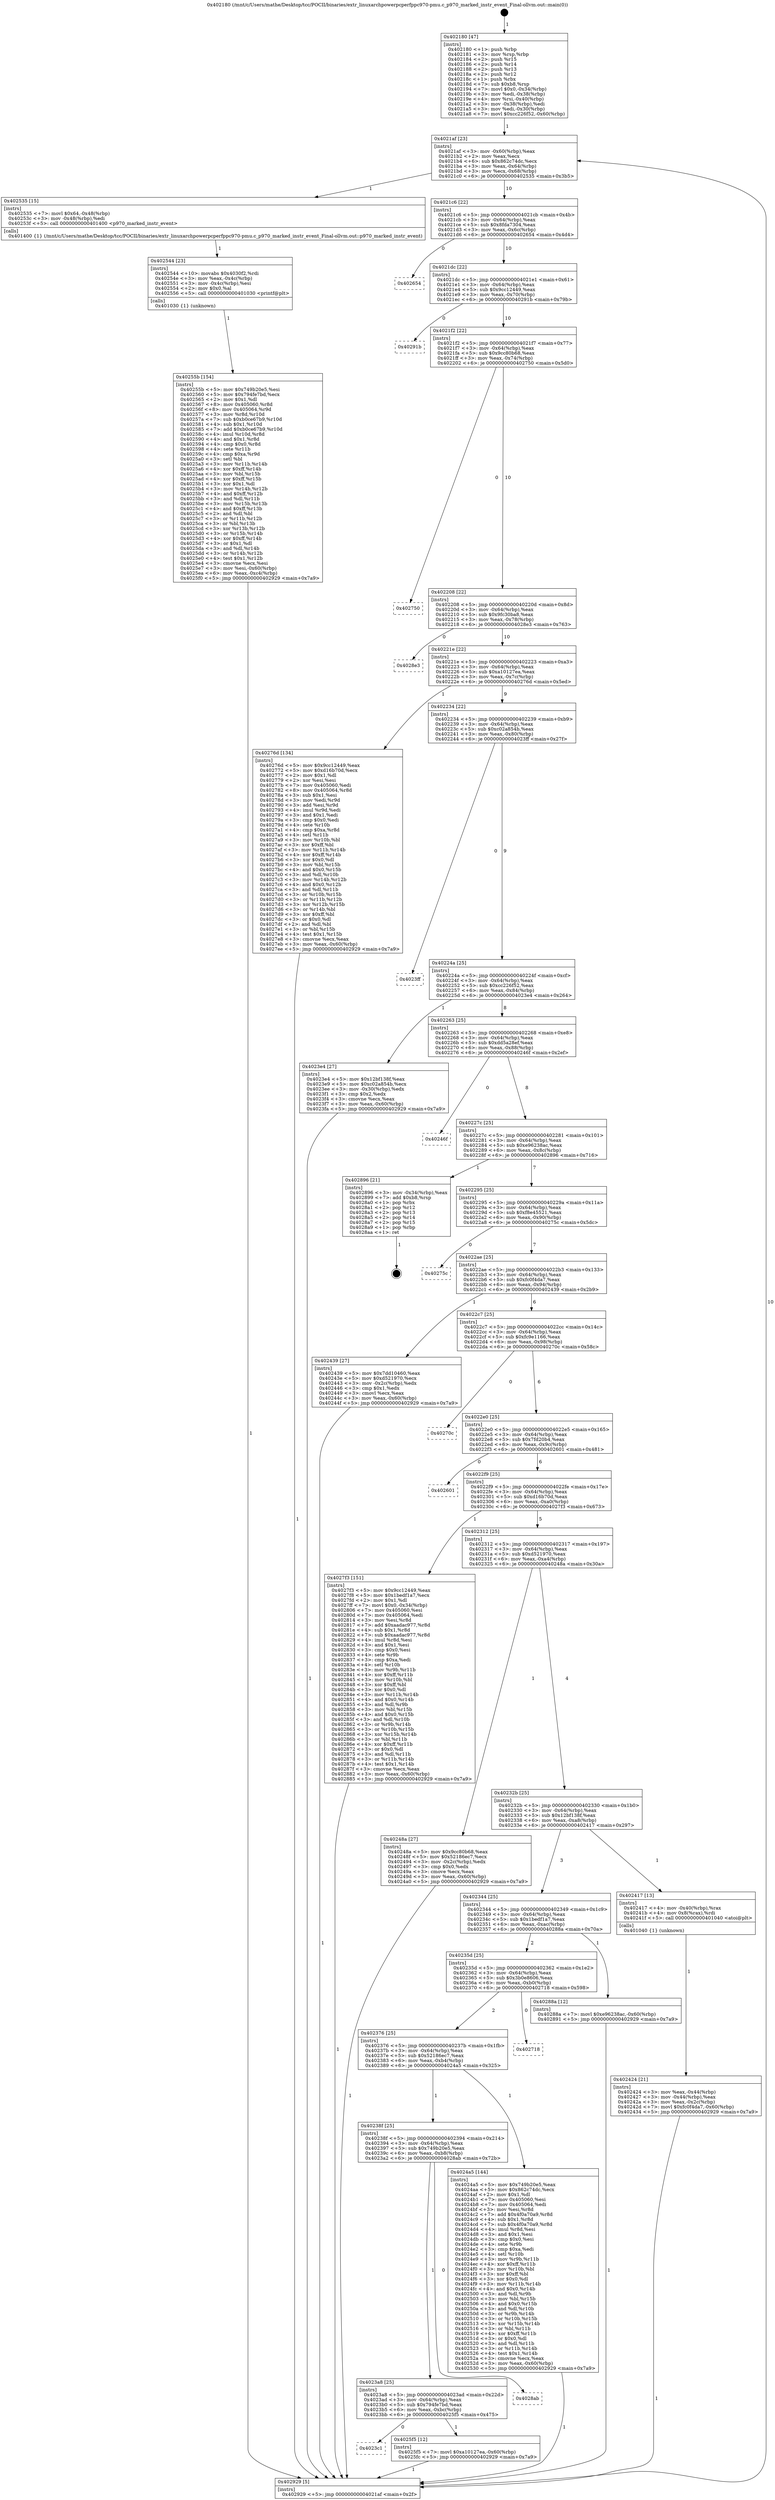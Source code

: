 digraph "0x402180" {
  label = "0x402180 (/mnt/c/Users/mathe/Desktop/tcc/POCII/binaries/extr_linuxarchpowerpcperfppc970-pmu.c_p970_marked_instr_event_Final-ollvm.out::main(0))"
  labelloc = "t"
  node[shape=record]

  Entry [label="",width=0.3,height=0.3,shape=circle,fillcolor=black,style=filled]
  "0x4021af" [label="{
     0x4021af [23]\l
     | [instrs]\l
     &nbsp;&nbsp;0x4021af \<+3\>: mov -0x60(%rbp),%eax\l
     &nbsp;&nbsp;0x4021b2 \<+2\>: mov %eax,%ecx\l
     &nbsp;&nbsp;0x4021b4 \<+6\>: sub $0x862c74dc,%ecx\l
     &nbsp;&nbsp;0x4021ba \<+3\>: mov %eax,-0x64(%rbp)\l
     &nbsp;&nbsp;0x4021bd \<+3\>: mov %ecx,-0x68(%rbp)\l
     &nbsp;&nbsp;0x4021c0 \<+6\>: je 0000000000402535 \<main+0x3b5\>\l
  }"]
  "0x402535" [label="{
     0x402535 [15]\l
     | [instrs]\l
     &nbsp;&nbsp;0x402535 \<+7\>: movl $0x64,-0x48(%rbp)\l
     &nbsp;&nbsp;0x40253c \<+3\>: mov -0x48(%rbp),%edi\l
     &nbsp;&nbsp;0x40253f \<+5\>: call 0000000000401400 \<p970_marked_instr_event\>\l
     | [calls]\l
     &nbsp;&nbsp;0x401400 \{1\} (/mnt/c/Users/mathe/Desktop/tcc/POCII/binaries/extr_linuxarchpowerpcperfppc970-pmu.c_p970_marked_instr_event_Final-ollvm.out::p970_marked_instr_event)\l
  }"]
  "0x4021c6" [label="{
     0x4021c6 [22]\l
     | [instrs]\l
     &nbsp;&nbsp;0x4021c6 \<+5\>: jmp 00000000004021cb \<main+0x4b\>\l
     &nbsp;&nbsp;0x4021cb \<+3\>: mov -0x64(%rbp),%eax\l
     &nbsp;&nbsp;0x4021ce \<+5\>: sub $0x8fda7304,%eax\l
     &nbsp;&nbsp;0x4021d3 \<+3\>: mov %eax,-0x6c(%rbp)\l
     &nbsp;&nbsp;0x4021d6 \<+6\>: je 0000000000402654 \<main+0x4d4\>\l
  }"]
  Exit [label="",width=0.3,height=0.3,shape=circle,fillcolor=black,style=filled,peripheries=2]
  "0x402654" [label="{
     0x402654\l
  }", style=dashed]
  "0x4021dc" [label="{
     0x4021dc [22]\l
     | [instrs]\l
     &nbsp;&nbsp;0x4021dc \<+5\>: jmp 00000000004021e1 \<main+0x61\>\l
     &nbsp;&nbsp;0x4021e1 \<+3\>: mov -0x64(%rbp),%eax\l
     &nbsp;&nbsp;0x4021e4 \<+5\>: sub $0x9cc12449,%eax\l
     &nbsp;&nbsp;0x4021e9 \<+3\>: mov %eax,-0x70(%rbp)\l
     &nbsp;&nbsp;0x4021ec \<+6\>: je 000000000040291b \<main+0x79b\>\l
  }"]
  "0x4023c1" [label="{
     0x4023c1\l
  }", style=dashed]
  "0x40291b" [label="{
     0x40291b\l
  }", style=dashed]
  "0x4021f2" [label="{
     0x4021f2 [22]\l
     | [instrs]\l
     &nbsp;&nbsp;0x4021f2 \<+5\>: jmp 00000000004021f7 \<main+0x77\>\l
     &nbsp;&nbsp;0x4021f7 \<+3\>: mov -0x64(%rbp),%eax\l
     &nbsp;&nbsp;0x4021fa \<+5\>: sub $0x9cc80b68,%eax\l
     &nbsp;&nbsp;0x4021ff \<+3\>: mov %eax,-0x74(%rbp)\l
     &nbsp;&nbsp;0x402202 \<+6\>: je 0000000000402750 \<main+0x5d0\>\l
  }"]
  "0x4025f5" [label="{
     0x4025f5 [12]\l
     | [instrs]\l
     &nbsp;&nbsp;0x4025f5 \<+7\>: movl $0xa10127ea,-0x60(%rbp)\l
     &nbsp;&nbsp;0x4025fc \<+5\>: jmp 0000000000402929 \<main+0x7a9\>\l
  }"]
  "0x402750" [label="{
     0x402750\l
  }", style=dashed]
  "0x402208" [label="{
     0x402208 [22]\l
     | [instrs]\l
     &nbsp;&nbsp;0x402208 \<+5\>: jmp 000000000040220d \<main+0x8d\>\l
     &nbsp;&nbsp;0x40220d \<+3\>: mov -0x64(%rbp),%eax\l
     &nbsp;&nbsp;0x402210 \<+5\>: sub $0x9fc30ba8,%eax\l
     &nbsp;&nbsp;0x402215 \<+3\>: mov %eax,-0x78(%rbp)\l
     &nbsp;&nbsp;0x402218 \<+6\>: je 00000000004028e3 \<main+0x763\>\l
  }"]
  "0x4023a8" [label="{
     0x4023a8 [25]\l
     | [instrs]\l
     &nbsp;&nbsp;0x4023a8 \<+5\>: jmp 00000000004023ad \<main+0x22d\>\l
     &nbsp;&nbsp;0x4023ad \<+3\>: mov -0x64(%rbp),%eax\l
     &nbsp;&nbsp;0x4023b0 \<+5\>: sub $0x794fe7bd,%eax\l
     &nbsp;&nbsp;0x4023b5 \<+6\>: mov %eax,-0xbc(%rbp)\l
     &nbsp;&nbsp;0x4023bb \<+6\>: je 00000000004025f5 \<main+0x475\>\l
  }"]
  "0x4028e3" [label="{
     0x4028e3\l
  }", style=dashed]
  "0x40221e" [label="{
     0x40221e [22]\l
     | [instrs]\l
     &nbsp;&nbsp;0x40221e \<+5\>: jmp 0000000000402223 \<main+0xa3\>\l
     &nbsp;&nbsp;0x402223 \<+3\>: mov -0x64(%rbp),%eax\l
     &nbsp;&nbsp;0x402226 \<+5\>: sub $0xa10127ea,%eax\l
     &nbsp;&nbsp;0x40222b \<+3\>: mov %eax,-0x7c(%rbp)\l
     &nbsp;&nbsp;0x40222e \<+6\>: je 000000000040276d \<main+0x5ed\>\l
  }"]
  "0x4028ab" [label="{
     0x4028ab\l
  }", style=dashed]
  "0x40276d" [label="{
     0x40276d [134]\l
     | [instrs]\l
     &nbsp;&nbsp;0x40276d \<+5\>: mov $0x9cc12449,%eax\l
     &nbsp;&nbsp;0x402772 \<+5\>: mov $0xd16b70d,%ecx\l
     &nbsp;&nbsp;0x402777 \<+2\>: mov $0x1,%dl\l
     &nbsp;&nbsp;0x402779 \<+2\>: xor %esi,%esi\l
     &nbsp;&nbsp;0x40277b \<+7\>: mov 0x405060,%edi\l
     &nbsp;&nbsp;0x402782 \<+8\>: mov 0x405064,%r8d\l
     &nbsp;&nbsp;0x40278a \<+3\>: sub $0x1,%esi\l
     &nbsp;&nbsp;0x40278d \<+3\>: mov %edi,%r9d\l
     &nbsp;&nbsp;0x402790 \<+3\>: add %esi,%r9d\l
     &nbsp;&nbsp;0x402793 \<+4\>: imul %r9d,%edi\l
     &nbsp;&nbsp;0x402797 \<+3\>: and $0x1,%edi\l
     &nbsp;&nbsp;0x40279a \<+3\>: cmp $0x0,%edi\l
     &nbsp;&nbsp;0x40279d \<+4\>: sete %r10b\l
     &nbsp;&nbsp;0x4027a1 \<+4\>: cmp $0xa,%r8d\l
     &nbsp;&nbsp;0x4027a5 \<+4\>: setl %r11b\l
     &nbsp;&nbsp;0x4027a9 \<+3\>: mov %r10b,%bl\l
     &nbsp;&nbsp;0x4027ac \<+3\>: xor $0xff,%bl\l
     &nbsp;&nbsp;0x4027af \<+3\>: mov %r11b,%r14b\l
     &nbsp;&nbsp;0x4027b2 \<+4\>: xor $0xff,%r14b\l
     &nbsp;&nbsp;0x4027b6 \<+3\>: xor $0x0,%dl\l
     &nbsp;&nbsp;0x4027b9 \<+3\>: mov %bl,%r15b\l
     &nbsp;&nbsp;0x4027bc \<+4\>: and $0x0,%r15b\l
     &nbsp;&nbsp;0x4027c0 \<+3\>: and %dl,%r10b\l
     &nbsp;&nbsp;0x4027c3 \<+3\>: mov %r14b,%r12b\l
     &nbsp;&nbsp;0x4027c6 \<+4\>: and $0x0,%r12b\l
     &nbsp;&nbsp;0x4027ca \<+3\>: and %dl,%r11b\l
     &nbsp;&nbsp;0x4027cd \<+3\>: or %r10b,%r15b\l
     &nbsp;&nbsp;0x4027d0 \<+3\>: or %r11b,%r12b\l
     &nbsp;&nbsp;0x4027d3 \<+3\>: xor %r12b,%r15b\l
     &nbsp;&nbsp;0x4027d6 \<+3\>: or %r14b,%bl\l
     &nbsp;&nbsp;0x4027d9 \<+3\>: xor $0xff,%bl\l
     &nbsp;&nbsp;0x4027dc \<+3\>: or $0x0,%dl\l
     &nbsp;&nbsp;0x4027df \<+2\>: and %dl,%bl\l
     &nbsp;&nbsp;0x4027e1 \<+3\>: or %bl,%r15b\l
     &nbsp;&nbsp;0x4027e4 \<+4\>: test $0x1,%r15b\l
     &nbsp;&nbsp;0x4027e8 \<+3\>: cmovne %ecx,%eax\l
     &nbsp;&nbsp;0x4027eb \<+3\>: mov %eax,-0x60(%rbp)\l
     &nbsp;&nbsp;0x4027ee \<+5\>: jmp 0000000000402929 \<main+0x7a9\>\l
  }"]
  "0x402234" [label="{
     0x402234 [22]\l
     | [instrs]\l
     &nbsp;&nbsp;0x402234 \<+5\>: jmp 0000000000402239 \<main+0xb9\>\l
     &nbsp;&nbsp;0x402239 \<+3\>: mov -0x64(%rbp),%eax\l
     &nbsp;&nbsp;0x40223c \<+5\>: sub $0xc02a854b,%eax\l
     &nbsp;&nbsp;0x402241 \<+3\>: mov %eax,-0x80(%rbp)\l
     &nbsp;&nbsp;0x402244 \<+6\>: je 00000000004023ff \<main+0x27f\>\l
  }"]
  "0x40255b" [label="{
     0x40255b [154]\l
     | [instrs]\l
     &nbsp;&nbsp;0x40255b \<+5\>: mov $0x749b20e5,%esi\l
     &nbsp;&nbsp;0x402560 \<+5\>: mov $0x794fe7bd,%ecx\l
     &nbsp;&nbsp;0x402565 \<+2\>: mov $0x1,%dl\l
     &nbsp;&nbsp;0x402567 \<+8\>: mov 0x405060,%r8d\l
     &nbsp;&nbsp;0x40256f \<+8\>: mov 0x405064,%r9d\l
     &nbsp;&nbsp;0x402577 \<+3\>: mov %r8d,%r10d\l
     &nbsp;&nbsp;0x40257a \<+7\>: sub $0xb0ce67b9,%r10d\l
     &nbsp;&nbsp;0x402581 \<+4\>: sub $0x1,%r10d\l
     &nbsp;&nbsp;0x402585 \<+7\>: add $0xb0ce67b9,%r10d\l
     &nbsp;&nbsp;0x40258c \<+4\>: imul %r10d,%r8d\l
     &nbsp;&nbsp;0x402590 \<+4\>: and $0x1,%r8d\l
     &nbsp;&nbsp;0x402594 \<+4\>: cmp $0x0,%r8d\l
     &nbsp;&nbsp;0x402598 \<+4\>: sete %r11b\l
     &nbsp;&nbsp;0x40259c \<+4\>: cmp $0xa,%r9d\l
     &nbsp;&nbsp;0x4025a0 \<+3\>: setl %bl\l
     &nbsp;&nbsp;0x4025a3 \<+3\>: mov %r11b,%r14b\l
     &nbsp;&nbsp;0x4025a6 \<+4\>: xor $0xff,%r14b\l
     &nbsp;&nbsp;0x4025aa \<+3\>: mov %bl,%r15b\l
     &nbsp;&nbsp;0x4025ad \<+4\>: xor $0xff,%r15b\l
     &nbsp;&nbsp;0x4025b1 \<+3\>: xor $0x1,%dl\l
     &nbsp;&nbsp;0x4025b4 \<+3\>: mov %r14b,%r12b\l
     &nbsp;&nbsp;0x4025b7 \<+4\>: and $0xff,%r12b\l
     &nbsp;&nbsp;0x4025bb \<+3\>: and %dl,%r11b\l
     &nbsp;&nbsp;0x4025be \<+3\>: mov %r15b,%r13b\l
     &nbsp;&nbsp;0x4025c1 \<+4\>: and $0xff,%r13b\l
     &nbsp;&nbsp;0x4025c5 \<+2\>: and %dl,%bl\l
     &nbsp;&nbsp;0x4025c7 \<+3\>: or %r11b,%r12b\l
     &nbsp;&nbsp;0x4025ca \<+3\>: or %bl,%r13b\l
     &nbsp;&nbsp;0x4025cd \<+3\>: xor %r13b,%r12b\l
     &nbsp;&nbsp;0x4025d0 \<+3\>: or %r15b,%r14b\l
     &nbsp;&nbsp;0x4025d3 \<+4\>: xor $0xff,%r14b\l
     &nbsp;&nbsp;0x4025d7 \<+3\>: or $0x1,%dl\l
     &nbsp;&nbsp;0x4025da \<+3\>: and %dl,%r14b\l
     &nbsp;&nbsp;0x4025dd \<+3\>: or %r14b,%r12b\l
     &nbsp;&nbsp;0x4025e0 \<+4\>: test $0x1,%r12b\l
     &nbsp;&nbsp;0x4025e4 \<+3\>: cmovne %ecx,%esi\l
     &nbsp;&nbsp;0x4025e7 \<+3\>: mov %esi,-0x60(%rbp)\l
     &nbsp;&nbsp;0x4025ea \<+6\>: mov %eax,-0xc4(%rbp)\l
     &nbsp;&nbsp;0x4025f0 \<+5\>: jmp 0000000000402929 \<main+0x7a9\>\l
  }"]
  "0x4023ff" [label="{
     0x4023ff\l
  }", style=dashed]
  "0x40224a" [label="{
     0x40224a [25]\l
     | [instrs]\l
     &nbsp;&nbsp;0x40224a \<+5\>: jmp 000000000040224f \<main+0xcf\>\l
     &nbsp;&nbsp;0x40224f \<+3\>: mov -0x64(%rbp),%eax\l
     &nbsp;&nbsp;0x402252 \<+5\>: sub $0xcc226f52,%eax\l
     &nbsp;&nbsp;0x402257 \<+6\>: mov %eax,-0x84(%rbp)\l
     &nbsp;&nbsp;0x40225d \<+6\>: je 00000000004023e4 \<main+0x264\>\l
  }"]
  "0x402544" [label="{
     0x402544 [23]\l
     | [instrs]\l
     &nbsp;&nbsp;0x402544 \<+10\>: movabs $0x4030f2,%rdi\l
     &nbsp;&nbsp;0x40254e \<+3\>: mov %eax,-0x4c(%rbp)\l
     &nbsp;&nbsp;0x402551 \<+3\>: mov -0x4c(%rbp),%esi\l
     &nbsp;&nbsp;0x402554 \<+2\>: mov $0x0,%al\l
     &nbsp;&nbsp;0x402556 \<+5\>: call 0000000000401030 \<printf@plt\>\l
     | [calls]\l
     &nbsp;&nbsp;0x401030 \{1\} (unknown)\l
  }"]
  "0x4023e4" [label="{
     0x4023e4 [27]\l
     | [instrs]\l
     &nbsp;&nbsp;0x4023e4 \<+5\>: mov $0x12bf138f,%eax\l
     &nbsp;&nbsp;0x4023e9 \<+5\>: mov $0xc02a854b,%ecx\l
     &nbsp;&nbsp;0x4023ee \<+3\>: mov -0x30(%rbp),%edx\l
     &nbsp;&nbsp;0x4023f1 \<+3\>: cmp $0x2,%edx\l
     &nbsp;&nbsp;0x4023f4 \<+3\>: cmovne %ecx,%eax\l
     &nbsp;&nbsp;0x4023f7 \<+3\>: mov %eax,-0x60(%rbp)\l
     &nbsp;&nbsp;0x4023fa \<+5\>: jmp 0000000000402929 \<main+0x7a9\>\l
  }"]
  "0x402263" [label="{
     0x402263 [25]\l
     | [instrs]\l
     &nbsp;&nbsp;0x402263 \<+5\>: jmp 0000000000402268 \<main+0xe8\>\l
     &nbsp;&nbsp;0x402268 \<+3\>: mov -0x64(%rbp),%eax\l
     &nbsp;&nbsp;0x40226b \<+5\>: sub $0xdd5a28ef,%eax\l
     &nbsp;&nbsp;0x402270 \<+6\>: mov %eax,-0x88(%rbp)\l
     &nbsp;&nbsp;0x402276 \<+6\>: je 000000000040246f \<main+0x2ef\>\l
  }"]
  "0x402929" [label="{
     0x402929 [5]\l
     | [instrs]\l
     &nbsp;&nbsp;0x402929 \<+5\>: jmp 00000000004021af \<main+0x2f\>\l
  }"]
  "0x402180" [label="{
     0x402180 [47]\l
     | [instrs]\l
     &nbsp;&nbsp;0x402180 \<+1\>: push %rbp\l
     &nbsp;&nbsp;0x402181 \<+3\>: mov %rsp,%rbp\l
     &nbsp;&nbsp;0x402184 \<+2\>: push %r15\l
     &nbsp;&nbsp;0x402186 \<+2\>: push %r14\l
     &nbsp;&nbsp;0x402188 \<+2\>: push %r13\l
     &nbsp;&nbsp;0x40218a \<+2\>: push %r12\l
     &nbsp;&nbsp;0x40218c \<+1\>: push %rbx\l
     &nbsp;&nbsp;0x40218d \<+7\>: sub $0xb8,%rsp\l
     &nbsp;&nbsp;0x402194 \<+7\>: movl $0x0,-0x34(%rbp)\l
     &nbsp;&nbsp;0x40219b \<+3\>: mov %edi,-0x38(%rbp)\l
     &nbsp;&nbsp;0x40219e \<+4\>: mov %rsi,-0x40(%rbp)\l
     &nbsp;&nbsp;0x4021a2 \<+3\>: mov -0x38(%rbp),%edi\l
     &nbsp;&nbsp;0x4021a5 \<+3\>: mov %edi,-0x30(%rbp)\l
     &nbsp;&nbsp;0x4021a8 \<+7\>: movl $0xcc226f52,-0x60(%rbp)\l
  }"]
  "0x40238f" [label="{
     0x40238f [25]\l
     | [instrs]\l
     &nbsp;&nbsp;0x40238f \<+5\>: jmp 0000000000402394 \<main+0x214\>\l
     &nbsp;&nbsp;0x402394 \<+3\>: mov -0x64(%rbp),%eax\l
     &nbsp;&nbsp;0x402397 \<+5\>: sub $0x749b20e5,%eax\l
     &nbsp;&nbsp;0x40239c \<+6\>: mov %eax,-0xb8(%rbp)\l
     &nbsp;&nbsp;0x4023a2 \<+6\>: je 00000000004028ab \<main+0x72b\>\l
  }"]
  "0x40246f" [label="{
     0x40246f\l
  }", style=dashed]
  "0x40227c" [label="{
     0x40227c [25]\l
     | [instrs]\l
     &nbsp;&nbsp;0x40227c \<+5\>: jmp 0000000000402281 \<main+0x101\>\l
     &nbsp;&nbsp;0x402281 \<+3\>: mov -0x64(%rbp),%eax\l
     &nbsp;&nbsp;0x402284 \<+5\>: sub $0xe96238ac,%eax\l
     &nbsp;&nbsp;0x402289 \<+6\>: mov %eax,-0x8c(%rbp)\l
     &nbsp;&nbsp;0x40228f \<+6\>: je 0000000000402896 \<main+0x716\>\l
  }"]
  "0x4024a5" [label="{
     0x4024a5 [144]\l
     | [instrs]\l
     &nbsp;&nbsp;0x4024a5 \<+5\>: mov $0x749b20e5,%eax\l
     &nbsp;&nbsp;0x4024aa \<+5\>: mov $0x862c74dc,%ecx\l
     &nbsp;&nbsp;0x4024af \<+2\>: mov $0x1,%dl\l
     &nbsp;&nbsp;0x4024b1 \<+7\>: mov 0x405060,%esi\l
     &nbsp;&nbsp;0x4024b8 \<+7\>: mov 0x405064,%edi\l
     &nbsp;&nbsp;0x4024bf \<+3\>: mov %esi,%r8d\l
     &nbsp;&nbsp;0x4024c2 \<+7\>: add $0x4f0a70a9,%r8d\l
     &nbsp;&nbsp;0x4024c9 \<+4\>: sub $0x1,%r8d\l
     &nbsp;&nbsp;0x4024cd \<+7\>: sub $0x4f0a70a9,%r8d\l
     &nbsp;&nbsp;0x4024d4 \<+4\>: imul %r8d,%esi\l
     &nbsp;&nbsp;0x4024d8 \<+3\>: and $0x1,%esi\l
     &nbsp;&nbsp;0x4024db \<+3\>: cmp $0x0,%esi\l
     &nbsp;&nbsp;0x4024de \<+4\>: sete %r9b\l
     &nbsp;&nbsp;0x4024e2 \<+3\>: cmp $0xa,%edi\l
     &nbsp;&nbsp;0x4024e5 \<+4\>: setl %r10b\l
     &nbsp;&nbsp;0x4024e9 \<+3\>: mov %r9b,%r11b\l
     &nbsp;&nbsp;0x4024ec \<+4\>: xor $0xff,%r11b\l
     &nbsp;&nbsp;0x4024f0 \<+3\>: mov %r10b,%bl\l
     &nbsp;&nbsp;0x4024f3 \<+3\>: xor $0xff,%bl\l
     &nbsp;&nbsp;0x4024f6 \<+3\>: xor $0x0,%dl\l
     &nbsp;&nbsp;0x4024f9 \<+3\>: mov %r11b,%r14b\l
     &nbsp;&nbsp;0x4024fc \<+4\>: and $0x0,%r14b\l
     &nbsp;&nbsp;0x402500 \<+3\>: and %dl,%r9b\l
     &nbsp;&nbsp;0x402503 \<+3\>: mov %bl,%r15b\l
     &nbsp;&nbsp;0x402506 \<+4\>: and $0x0,%r15b\l
     &nbsp;&nbsp;0x40250a \<+3\>: and %dl,%r10b\l
     &nbsp;&nbsp;0x40250d \<+3\>: or %r9b,%r14b\l
     &nbsp;&nbsp;0x402510 \<+3\>: or %r10b,%r15b\l
     &nbsp;&nbsp;0x402513 \<+3\>: xor %r15b,%r14b\l
     &nbsp;&nbsp;0x402516 \<+3\>: or %bl,%r11b\l
     &nbsp;&nbsp;0x402519 \<+4\>: xor $0xff,%r11b\l
     &nbsp;&nbsp;0x40251d \<+3\>: or $0x0,%dl\l
     &nbsp;&nbsp;0x402520 \<+3\>: and %dl,%r11b\l
     &nbsp;&nbsp;0x402523 \<+3\>: or %r11b,%r14b\l
     &nbsp;&nbsp;0x402526 \<+4\>: test $0x1,%r14b\l
     &nbsp;&nbsp;0x40252a \<+3\>: cmovne %ecx,%eax\l
     &nbsp;&nbsp;0x40252d \<+3\>: mov %eax,-0x60(%rbp)\l
     &nbsp;&nbsp;0x402530 \<+5\>: jmp 0000000000402929 \<main+0x7a9\>\l
  }"]
  "0x402896" [label="{
     0x402896 [21]\l
     | [instrs]\l
     &nbsp;&nbsp;0x402896 \<+3\>: mov -0x34(%rbp),%eax\l
     &nbsp;&nbsp;0x402899 \<+7\>: add $0xb8,%rsp\l
     &nbsp;&nbsp;0x4028a0 \<+1\>: pop %rbx\l
     &nbsp;&nbsp;0x4028a1 \<+2\>: pop %r12\l
     &nbsp;&nbsp;0x4028a3 \<+2\>: pop %r13\l
     &nbsp;&nbsp;0x4028a5 \<+2\>: pop %r14\l
     &nbsp;&nbsp;0x4028a7 \<+2\>: pop %r15\l
     &nbsp;&nbsp;0x4028a9 \<+1\>: pop %rbp\l
     &nbsp;&nbsp;0x4028aa \<+1\>: ret\l
  }"]
  "0x402295" [label="{
     0x402295 [25]\l
     | [instrs]\l
     &nbsp;&nbsp;0x402295 \<+5\>: jmp 000000000040229a \<main+0x11a\>\l
     &nbsp;&nbsp;0x40229a \<+3\>: mov -0x64(%rbp),%eax\l
     &nbsp;&nbsp;0x40229d \<+5\>: sub $0xf8e45521,%eax\l
     &nbsp;&nbsp;0x4022a2 \<+6\>: mov %eax,-0x90(%rbp)\l
     &nbsp;&nbsp;0x4022a8 \<+6\>: je 000000000040275c \<main+0x5dc\>\l
  }"]
  "0x402376" [label="{
     0x402376 [25]\l
     | [instrs]\l
     &nbsp;&nbsp;0x402376 \<+5\>: jmp 000000000040237b \<main+0x1fb\>\l
     &nbsp;&nbsp;0x40237b \<+3\>: mov -0x64(%rbp),%eax\l
     &nbsp;&nbsp;0x40237e \<+5\>: sub $0x52186ec7,%eax\l
     &nbsp;&nbsp;0x402383 \<+6\>: mov %eax,-0xb4(%rbp)\l
     &nbsp;&nbsp;0x402389 \<+6\>: je 00000000004024a5 \<main+0x325\>\l
  }"]
  "0x40275c" [label="{
     0x40275c\l
  }", style=dashed]
  "0x4022ae" [label="{
     0x4022ae [25]\l
     | [instrs]\l
     &nbsp;&nbsp;0x4022ae \<+5\>: jmp 00000000004022b3 \<main+0x133\>\l
     &nbsp;&nbsp;0x4022b3 \<+3\>: mov -0x64(%rbp),%eax\l
     &nbsp;&nbsp;0x4022b6 \<+5\>: sub $0xfc0f4da7,%eax\l
     &nbsp;&nbsp;0x4022bb \<+6\>: mov %eax,-0x94(%rbp)\l
     &nbsp;&nbsp;0x4022c1 \<+6\>: je 0000000000402439 \<main+0x2b9\>\l
  }"]
  "0x402718" [label="{
     0x402718\l
  }", style=dashed]
  "0x402439" [label="{
     0x402439 [27]\l
     | [instrs]\l
     &nbsp;&nbsp;0x402439 \<+5\>: mov $0x7dd10460,%eax\l
     &nbsp;&nbsp;0x40243e \<+5\>: mov $0xd521970,%ecx\l
     &nbsp;&nbsp;0x402443 \<+3\>: mov -0x2c(%rbp),%edx\l
     &nbsp;&nbsp;0x402446 \<+3\>: cmp $0x1,%edx\l
     &nbsp;&nbsp;0x402449 \<+3\>: cmovl %ecx,%eax\l
     &nbsp;&nbsp;0x40244c \<+3\>: mov %eax,-0x60(%rbp)\l
     &nbsp;&nbsp;0x40244f \<+5\>: jmp 0000000000402929 \<main+0x7a9\>\l
  }"]
  "0x4022c7" [label="{
     0x4022c7 [25]\l
     | [instrs]\l
     &nbsp;&nbsp;0x4022c7 \<+5\>: jmp 00000000004022cc \<main+0x14c\>\l
     &nbsp;&nbsp;0x4022cc \<+3\>: mov -0x64(%rbp),%eax\l
     &nbsp;&nbsp;0x4022cf \<+5\>: sub $0xfc9e1166,%eax\l
     &nbsp;&nbsp;0x4022d4 \<+6\>: mov %eax,-0x98(%rbp)\l
     &nbsp;&nbsp;0x4022da \<+6\>: je 000000000040270c \<main+0x58c\>\l
  }"]
  "0x40235d" [label="{
     0x40235d [25]\l
     | [instrs]\l
     &nbsp;&nbsp;0x40235d \<+5\>: jmp 0000000000402362 \<main+0x1e2\>\l
     &nbsp;&nbsp;0x402362 \<+3\>: mov -0x64(%rbp),%eax\l
     &nbsp;&nbsp;0x402365 \<+5\>: sub $0x3b0e8606,%eax\l
     &nbsp;&nbsp;0x40236a \<+6\>: mov %eax,-0xb0(%rbp)\l
     &nbsp;&nbsp;0x402370 \<+6\>: je 0000000000402718 \<main+0x598\>\l
  }"]
  "0x40270c" [label="{
     0x40270c\l
  }", style=dashed]
  "0x4022e0" [label="{
     0x4022e0 [25]\l
     | [instrs]\l
     &nbsp;&nbsp;0x4022e0 \<+5\>: jmp 00000000004022e5 \<main+0x165\>\l
     &nbsp;&nbsp;0x4022e5 \<+3\>: mov -0x64(%rbp),%eax\l
     &nbsp;&nbsp;0x4022e8 \<+5\>: sub $0x7fd20b4,%eax\l
     &nbsp;&nbsp;0x4022ed \<+6\>: mov %eax,-0x9c(%rbp)\l
     &nbsp;&nbsp;0x4022f3 \<+6\>: je 0000000000402601 \<main+0x481\>\l
  }"]
  "0x40288a" [label="{
     0x40288a [12]\l
     | [instrs]\l
     &nbsp;&nbsp;0x40288a \<+7\>: movl $0xe96238ac,-0x60(%rbp)\l
     &nbsp;&nbsp;0x402891 \<+5\>: jmp 0000000000402929 \<main+0x7a9\>\l
  }"]
  "0x402601" [label="{
     0x402601\l
  }", style=dashed]
  "0x4022f9" [label="{
     0x4022f9 [25]\l
     | [instrs]\l
     &nbsp;&nbsp;0x4022f9 \<+5\>: jmp 00000000004022fe \<main+0x17e\>\l
     &nbsp;&nbsp;0x4022fe \<+3\>: mov -0x64(%rbp),%eax\l
     &nbsp;&nbsp;0x402301 \<+5\>: sub $0xd16b70d,%eax\l
     &nbsp;&nbsp;0x402306 \<+6\>: mov %eax,-0xa0(%rbp)\l
     &nbsp;&nbsp;0x40230c \<+6\>: je 00000000004027f3 \<main+0x673\>\l
  }"]
  "0x402424" [label="{
     0x402424 [21]\l
     | [instrs]\l
     &nbsp;&nbsp;0x402424 \<+3\>: mov %eax,-0x44(%rbp)\l
     &nbsp;&nbsp;0x402427 \<+3\>: mov -0x44(%rbp),%eax\l
     &nbsp;&nbsp;0x40242a \<+3\>: mov %eax,-0x2c(%rbp)\l
     &nbsp;&nbsp;0x40242d \<+7\>: movl $0xfc0f4da7,-0x60(%rbp)\l
     &nbsp;&nbsp;0x402434 \<+5\>: jmp 0000000000402929 \<main+0x7a9\>\l
  }"]
  "0x4027f3" [label="{
     0x4027f3 [151]\l
     | [instrs]\l
     &nbsp;&nbsp;0x4027f3 \<+5\>: mov $0x9cc12449,%eax\l
     &nbsp;&nbsp;0x4027f8 \<+5\>: mov $0x1bedf1a7,%ecx\l
     &nbsp;&nbsp;0x4027fd \<+2\>: mov $0x1,%dl\l
     &nbsp;&nbsp;0x4027ff \<+7\>: movl $0x0,-0x34(%rbp)\l
     &nbsp;&nbsp;0x402806 \<+7\>: mov 0x405060,%esi\l
     &nbsp;&nbsp;0x40280d \<+7\>: mov 0x405064,%edi\l
     &nbsp;&nbsp;0x402814 \<+3\>: mov %esi,%r8d\l
     &nbsp;&nbsp;0x402817 \<+7\>: add $0xaadac977,%r8d\l
     &nbsp;&nbsp;0x40281e \<+4\>: sub $0x1,%r8d\l
     &nbsp;&nbsp;0x402822 \<+7\>: sub $0xaadac977,%r8d\l
     &nbsp;&nbsp;0x402829 \<+4\>: imul %r8d,%esi\l
     &nbsp;&nbsp;0x40282d \<+3\>: and $0x1,%esi\l
     &nbsp;&nbsp;0x402830 \<+3\>: cmp $0x0,%esi\l
     &nbsp;&nbsp;0x402833 \<+4\>: sete %r9b\l
     &nbsp;&nbsp;0x402837 \<+3\>: cmp $0xa,%edi\l
     &nbsp;&nbsp;0x40283a \<+4\>: setl %r10b\l
     &nbsp;&nbsp;0x40283e \<+3\>: mov %r9b,%r11b\l
     &nbsp;&nbsp;0x402841 \<+4\>: xor $0xff,%r11b\l
     &nbsp;&nbsp;0x402845 \<+3\>: mov %r10b,%bl\l
     &nbsp;&nbsp;0x402848 \<+3\>: xor $0xff,%bl\l
     &nbsp;&nbsp;0x40284b \<+3\>: xor $0x0,%dl\l
     &nbsp;&nbsp;0x40284e \<+3\>: mov %r11b,%r14b\l
     &nbsp;&nbsp;0x402851 \<+4\>: and $0x0,%r14b\l
     &nbsp;&nbsp;0x402855 \<+3\>: and %dl,%r9b\l
     &nbsp;&nbsp;0x402858 \<+3\>: mov %bl,%r15b\l
     &nbsp;&nbsp;0x40285b \<+4\>: and $0x0,%r15b\l
     &nbsp;&nbsp;0x40285f \<+3\>: and %dl,%r10b\l
     &nbsp;&nbsp;0x402862 \<+3\>: or %r9b,%r14b\l
     &nbsp;&nbsp;0x402865 \<+3\>: or %r10b,%r15b\l
     &nbsp;&nbsp;0x402868 \<+3\>: xor %r15b,%r14b\l
     &nbsp;&nbsp;0x40286b \<+3\>: or %bl,%r11b\l
     &nbsp;&nbsp;0x40286e \<+4\>: xor $0xff,%r11b\l
     &nbsp;&nbsp;0x402872 \<+3\>: or $0x0,%dl\l
     &nbsp;&nbsp;0x402875 \<+3\>: and %dl,%r11b\l
     &nbsp;&nbsp;0x402878 \<+3\>: or %r11b,%r14b\l
     &nbsp;&nbsp;0x40287b \<+4\>: test $0x1,%r14b\l
     &nbsp;&nbsp;0x40287f \<+3\>: cmovne %ecx,%eax\l
     &nbsp;&nbsp;0x402882 \<+3\>: mov %eax,-0x60(%rbp)\l
     &nbsp;&nbsp;0x402885 \<+5\>: jmp 0000000000402929 \<main+0x7a9\>\l
  }"]
  "0x402312" [label="{
     0x402312 [25]\l
     | [instrs]\l
     &nbsp;&nbsp;0x402312 \<+5\>: jmp 0000000000402317 \<main+0x197\>\l
     &nbsp;&nbsp;0x402317 \<+3\>: mov -0x64(%rbp),%eax\l
     &nbsp;&nbsp;0x40231a \<+5\>: sub $0xd521970,%eax\l
     &nbsp;&nbsp;0x40231f \<+6\>: mov %eax,-0xa4(%rbp)\l
     &nbsp;&nbsp;0x402325 \<+6\>: je 000000000040248a \<main+0x30a\>\l
  }"]
  "0x402344" [label="{
     0x402344 [25]\l
     | [instrs]\l
     &nbsp;&nbsp;0x402344 \<+5\>: jmp 0000000000402349 \<main+0x1c9\>\l
     &nbsp;&nbsp;0x402349 \<+3\>: mov -0x64(%rbp),%eax\l
     &nbsp;&nbsp;0x40234c \<+5\>: sub $0x1bedf1a7,%eax\l
     &nbsp;&nbsp;0x402351 \<+6\>: mov %eax,-0xac(%rbp)\l
     &nbsp;&nbsp;0x402357 \<+6\>: je 000000000040288a \<main+0x70a\>\l
  }"]
  "0x40248a" [label="{
     0x40248a [27]\l
     | [instrs]\l
     &nbsp;&nbsp;0x40248a \<+5\>: mov $0x9cc80b68,%eax\l
     &nbsp;&nbsp;0x40248f \<+5\>: mov $0x52186ec7,%ecx\l
     &nbsp;&nbsp;0x402494 \<+3\>: mov -0x2c(%rbp),%edx\l
     &nbsp;&nbsp;0x402497 \<+3\>: cmp $0x0,%edx\l
     &nbsp;&nbsp;0x40249a \<+3\>: cmove %ecx,%eax\l
     &nbsp;&nbsp;0x40249d \<+3\>: mov %eax,-0x60(%rbp)\l
     &nbsp;&nbsp;0x4024a0 \<+5\>: jmp 0000000000402929 \<main+0x7a9\>\l
  }"]
  "0x40232b" [label="{
     0x40232b [25]\l
     | [instrs]\l
     &nbsp;&nbsp;0x40232b \<+5\>: jmp 0000000000402330 \<main+0x1b0\>\l
     &nbsp;&nbsp;0x402330 \<+3\>: mov -0x64(%rbp),%eax\l
     &nbsp;&nbsp;0x402333 \<+5\>: sub $0x12bf138f,%eax\l
     &nbsp;&nbsp;0x402338 \<+6\>: mov %eax,-0xa8(%rbp)\l
     &nbsp;&nbsp;0x40233e \<+6\>: je 0000000000402417 \<main+0x297\>\l
  }"]
  "0x402417" [label="{
     0x402417 [13]\l
     | [instrs]\l
     &nbsp;&nbsp;0x402417 \<+4\>: mov -0x40(%rbp),%rax\l
     &nbsp;&nbsp;0x40241b \<+4\>: mov 0x8(%rax),%rdi\l
     &nbsp;&nbsp;0x40241f \<+5\>: call 0000000000401040 \<atoi@plt\>\l
     | [calls]\l
     &nbsp;&nbsp;0x401040 \{1\} (unknown)\l
  }"]
  Entry -> "0x402180" [label=" 1"]
  "0x4021af" -> "0x402535" [label=" 1"]
  "0x4021af" -> "0x4021c6" [label=" 10"]
  "0x402896" -> Exit [label=" 1"]
  "0x4021c6" -> "0x402654" [label=" 0"]
  "0x4021c6" -> "0x4021dc" [label=" 10"]
  "0x40288a" -> "0x402929" [label=" 1"]
  "0x4021dc" -> "0x40291b" [label=" 0"]
  "0x4021dc" -> "0x4021f2" [label=" 10"]
  "0x4027f3" -> "0x402929" [label=" 1"]
  "0x4021f2" -> "0x402750" [label=" 0"]
  "0x4021f2" -> "0x402208" [label=" 10"]
  "0x40276d" -> "0x402929" [label=" 1"]
  "0x402208" -> "0x4028e3" [label=" 0"]
  "0x402208" -> "0x40221e" [label=" 10"]
  "0x4023a8" -> "0x4023c1" [label=" 0"]
  "0x40221e" -> "0x40276d" [label=" 1"]
  "0x40221e" -> "0x402234" [label=" 9"]
  "0x4023a8" -> "0x4025f5" [label=" 1"]
  "0x402234" -> "0x4023ff" [label=" 0"]
  "0x402234" -> "0x40224a" [label=" 9"]
  "0x40238f" -> "0x4023a8" [label=" 1"]
  "0x40224a" -> "0x4023e4" [label=" 1"]
  "0x40224a" -> "0x402263" [label=" 8"]
  "0x4023e4" -> "0x402929" [label=" 1"]
  "0x402180" -> "0x4021af" [label=" 1"]
  "0x402929" -> "0x4021af" [label=" 10"]
  "0x40238f" -> "0x4028ab" [label=" 0"]
  "0x402263" -> "0x40246f" [label=" 0"]
  "0x402263" -> "0x40227c" [label=" 8"]
  "0x4025f5" -> "0x402929" [label=" 1"]
  "0x40227c" -> "0x402896" [label=" 1"]
  "0x40227c" -> "0x402295" [label=" 7"]
  "0x40255b" -> "0x402929" [label=" 1"]
  "0x402295" -> "0x40275c" [label=" 0"]
  "0x402295" -> "0x4022ae" [label=" 7"]
  "0x402535" -> "0x402544" [label=" 1"]
  "0x4022ae" -> "0x402439" [label=" 1"]
  "0x4022ae" -> "0x4022c7" [label=" 6"]
  "0x4024a5" -> "0x402929" [label=" 1"]
  "0x4022c7" -> "0x40270c" [label=" 0"]
  "0x4022c7" -> "0x4022e0" [label=" 6"]
  "0x402376" -> "0x4024a5" [label=" 1"]
  "0x4022e0" -> "0x402601" [label=" 0"]
  "0x4022e0" -> "0x4022f9" [label=" 6"]
  "0x402544" -> "0x40255b" [label=" 1"]
  "0x4022f9" -> "0x4027f3" [label=" 1"]
  "0x4022f9" -> "0x402312" [label=" 5"]
  "0x40235d" -> "0x402718" [label=" 0"]
  "0x402312" -> "0x40248a" [label=" 1"]
  "0x402312" -> "0x40232b" [label=" 4"]
  "0x402376" -> "0x40238f" [label=" 1"]
  "0x40232b" -> "0x402417" [label=" 1"]
  "0x40232b" -> "0x402344" [label=" 3"]
  "0x402417" -> "0x402424" [label=" 1"]
  "0x402424" -> "0x402929" [label=" 1"]
  "0x402439" -> "0x402929" [label=" 1"]
  "0x40248a" -> "0x402929" [label=" 1"]
  "0x40235d" -> "0x402376" [label=" 2"]
  "0x402344" -> "0x40288a" [label=" 1"]
  "0x402344" -> "0x40235d" [label=" 2"]
}
